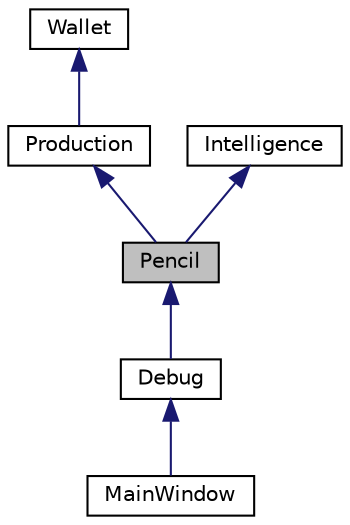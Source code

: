 digraph "Pencil"
{
  edge [fontname="Helvetica",fontsize="10",labelfontname="Helvetica",labelfontsize="10"];
  node [fontname="Helvetica",fontsize="10",shape=record];
  Node0 [label="Pencil",height=0.2,width=0.4,color="black", fillcolor="grey75", style="filled", fontcolor="black"];
  Node1 -> Node0 [dir="back",color="midnightblue",fontsize="10",style="solid"];
  Node1 [label="Production",height=0.2,width=0.4,color="black", fillcolor="white", style="filled",URL="$classProduction.html",tooltip="Class to implement production of the pencils. "];
  Node2 -> Node1 [dir="back",color="midnightblue",fontsize="10",style="solid"];
  Node2 [label="Wallet",height=0.2,width=0.4,color="black", fillcolor="white", style="filled",URL="$classWallet.html",tooltip="Class to implement the wallet of the player. "];
  Node3 -> Node0 [dir="back",color="midnightblue",fontsize="10",style="solid"];
  Node3 [label="Intelligence",height=0.2,width=0.4,color="black", fillcolor="white", style="filled",URL="$classIntelligence.html",tooltip="Class to implement Intelligence currency. "];
  Node0 -> Node4 [dir="back",color="midnightblue",fontsize="10",style="solid"];
  Node4 [label="Debug",height=0.2,width=0.4,color="black", fillcolor="white", style="filled",URL="$classDebug.html",tooltip="Class to implement Debug functionality. "];
  Node4 -> Node5 [dir="back",color="midnightblue",fontsize="10",style="solid"];
  Node5 [label="MainWindow",height=0.2,width=0.4,color="black", fillcolor="white", style="filled",URL="$classMainWindow.html",tooltip="Class to implement the MainWindow. "];
}
